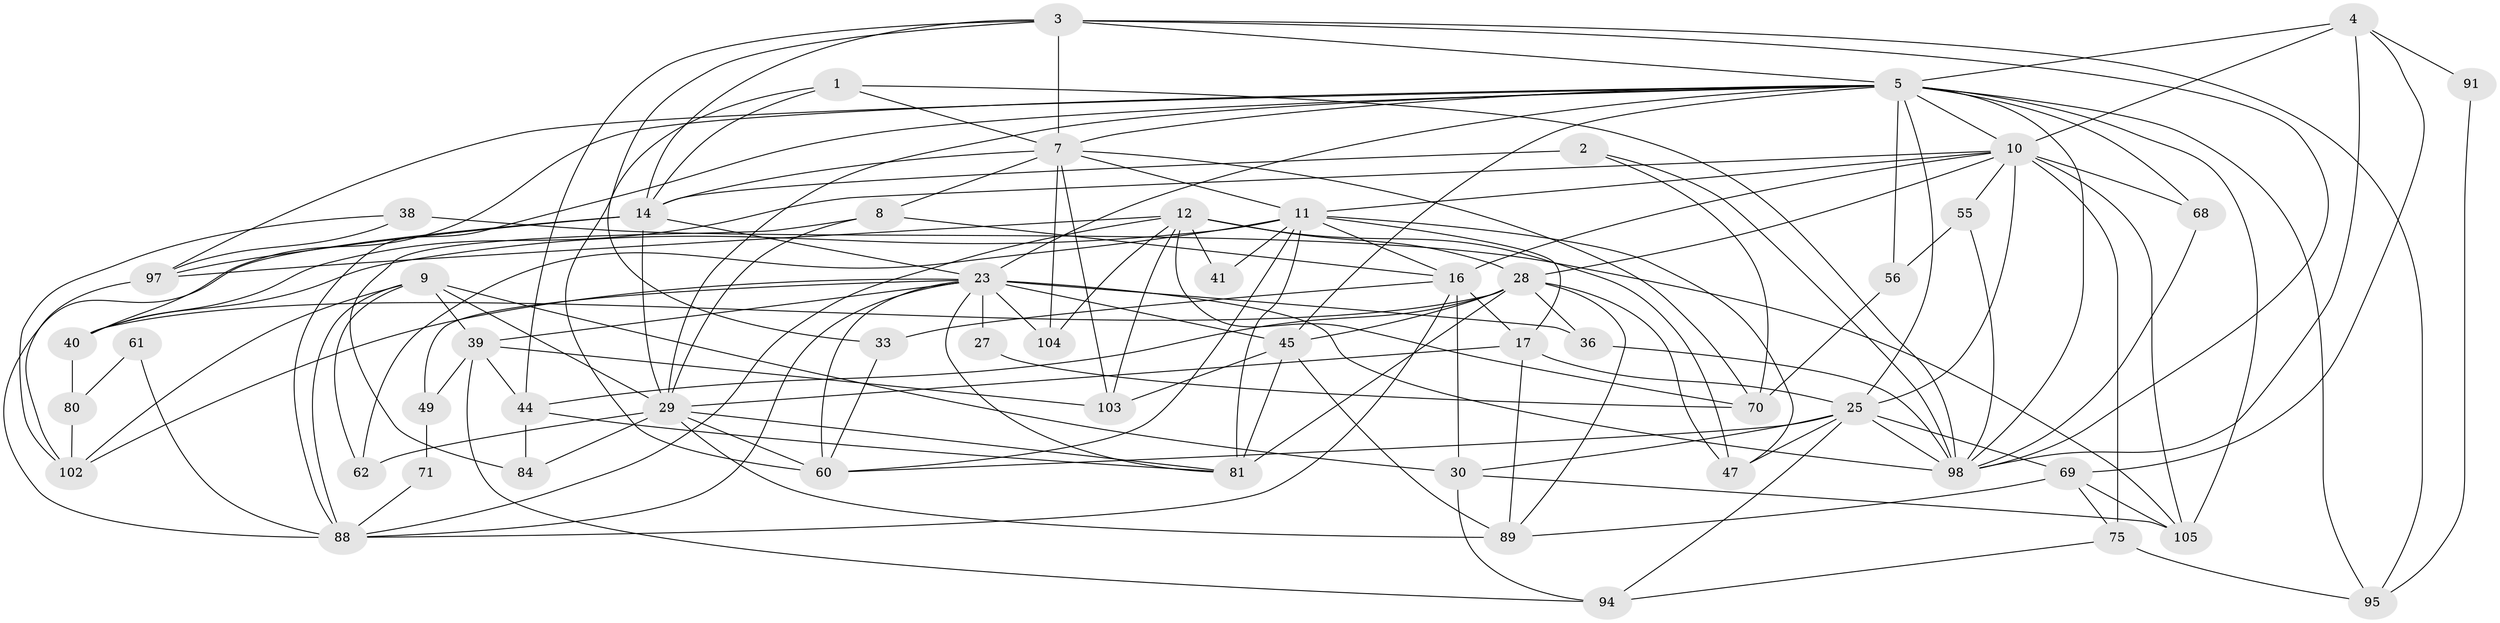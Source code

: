 // original degree distribution, {2: 0.11926605504587157, 4: 0.25688073394495414, 3: 0.29357798165137616, 7: 0.03669724770642202, 5: 0.21100917431192662, 9: 0.009174311926605505, 6: 0.06422018348623854, 8: 0.009174311926605505}
// Generated by graph-tools (version 1.1) at 2025/18/03/04/25 18:18:45]
// undirected, 54 vertices, 147 edges
graph export_dot {
graph [start="1"]
  node [color=gray90,style=filled];
  1 [super="+87"];
  2;
  3 [super="+21+6"];
  4 [super="+50"];
  5 [super="+13+26"];
  7 [super="+15"];
  8 [super="+79"];
  9 [super="+20+59"];
  10 [super="+19+43"];
  11 [super="+92+66+85"];
  12 [super="+18"];
  14 [super="+37+24"];
  16 [super="+34"];
  17 [super="+48"];
  23 [super="+77+57+42+35"];
  25 [super="+32+73"];
  27;
  28 [super="+54"];
  29 [super="+46+53"];
  30;
  33 [super="+76"];
  36;
  38 [super="+58"];
  39 [super="+64"];
  40 [super="+108"];
  41;
  44 [super="+93"];
  45;
  47;
  49;
  55;
  56;
  60 [super="+82"];
  61;
  62;
  68;
  69 [super="+90"];
  70;
  71;
  75;
  80;
  81 [super="+96"];
  84;
  88 [super="+106"];
  89;
  91;
  94;
  95;
  97;
  98 [super="+99"];
  102;
  103;
  104;
  105;
  1 -- 60;
  1 -- 7;
  1 -- 14;
  1 -- 98;
  2 -- 70;
  2 -- 14 [weight=2];
  2 -- 98;
  3 -- 33;
  3 -- 5;
  3 -- 7;
  3 -- 14;
  3 -- 44;
  3 -- 95;
  3 -- 98;
  4 -- 69;
  4 -- 91;
  4 -- 5;
  4 -- 10 [weight=2];
  4 -- 98;
  5 -- 68;
  5 -- 23 [weight=2];
  5 -- 97;
  5 -- 98;
  5 -- 7;
  5 -- 40;
  5 -- 105 [weight=3];
  5 -- 45;
  5 -- 56;
  5 -- 10 [weight=2];
  5 -- 88;
  5 -- 29;
  5 -- 25;
  5 -- 95;
  7 -- 70;
  7 -- 8;
  7 -- 104;
  7 -- 103;
  7 -- 14;
  7 -- 11;
  8 -- 84;
  8 -- 29;
  8 -- 16;
  9 -- 39;
  9 -- 29;
  9 -- 62;
  9 -- 102;
  9 -- 30;
  9 -- 88;
  10 -- 75 [weight=2];
  10 -- 55;
  10 -- 11;
  10 -- 16 [weight=2];
  10 -- 25 [weight=5];
  10 -- 105;
  10 -- 68;
  10 -- 40;
  10 -- 28;
  11 -- 47;
  11 -- 81 [weight=2];
  11 -- 62;
  11 -- 17;
  11 -- 16;
  11 -- 41;
  11 -- 60;
  11 -- 40;
  12 -- 97;
  12 -- 70;
  12 -- 103;
  12 -- 104;
  12 -- 41;
  12 -- 47;
  12 -- 28;
  12 -- 88;
  14 -- 88;
  14 -- 97;
  14 -- 29;
  14 -- 23;
  16 -- 30;
  16 -- 17;
  16 -- 88;
  16 -- 33;
  17 -- 89;
  17 -- 29;
  17 -- 25;
  23 -- 39;
  23 -- 45;
  23 -- 49;
  23 -- 81;
  23 -- 102;
  23 -- 104;
  23 -- 27;
  23 -- 60;
  23 -- 36;
  23 -- 88;
  23 -- 98 [weight=3];
  25 -- 47;
  25 -- 94;
  25 -- 60;
  25 -- 30;
  25 -- 69;
  25 -- 98;
  27 -- 70;
  28 -- 89;
  28 -- 36;
  28 -- 45;
  28 -- 47;
  28 -- 81;
  28 -- 40;
  28 -- 44;
  29 -- 81;
  29 -- 84;
  29 -- 89;
  29 -- 60;
  29 -- 62;
  30 -- 105;
  30 -- 94;
  33 -- 60;
  36 -- 98;
  38 -- 105;
  38 -- 102;
  38 -- 97;
  39 -- 94;
  39 -- 49;
  39 -- 103;
  39 -- 44;
  40 -- 80;
  44 -- 81;
  44 -- 84;
  45 -- 81;
  45 -- 89;
  45 -- 103;
  49 -- 71;
  55 -- 56;
  55 -- 98;
  56 -- 70;
  61 -- 80;
  61 -- 88;
  68 -- 98;
  69 -- 105;
  69 -- 89;
  69 -- 75;
  71 -- 88;
  75 -- 94;
  75 -- 95;
  80 -- 102;
  91 -- 95;
  97 -- 102;
}
